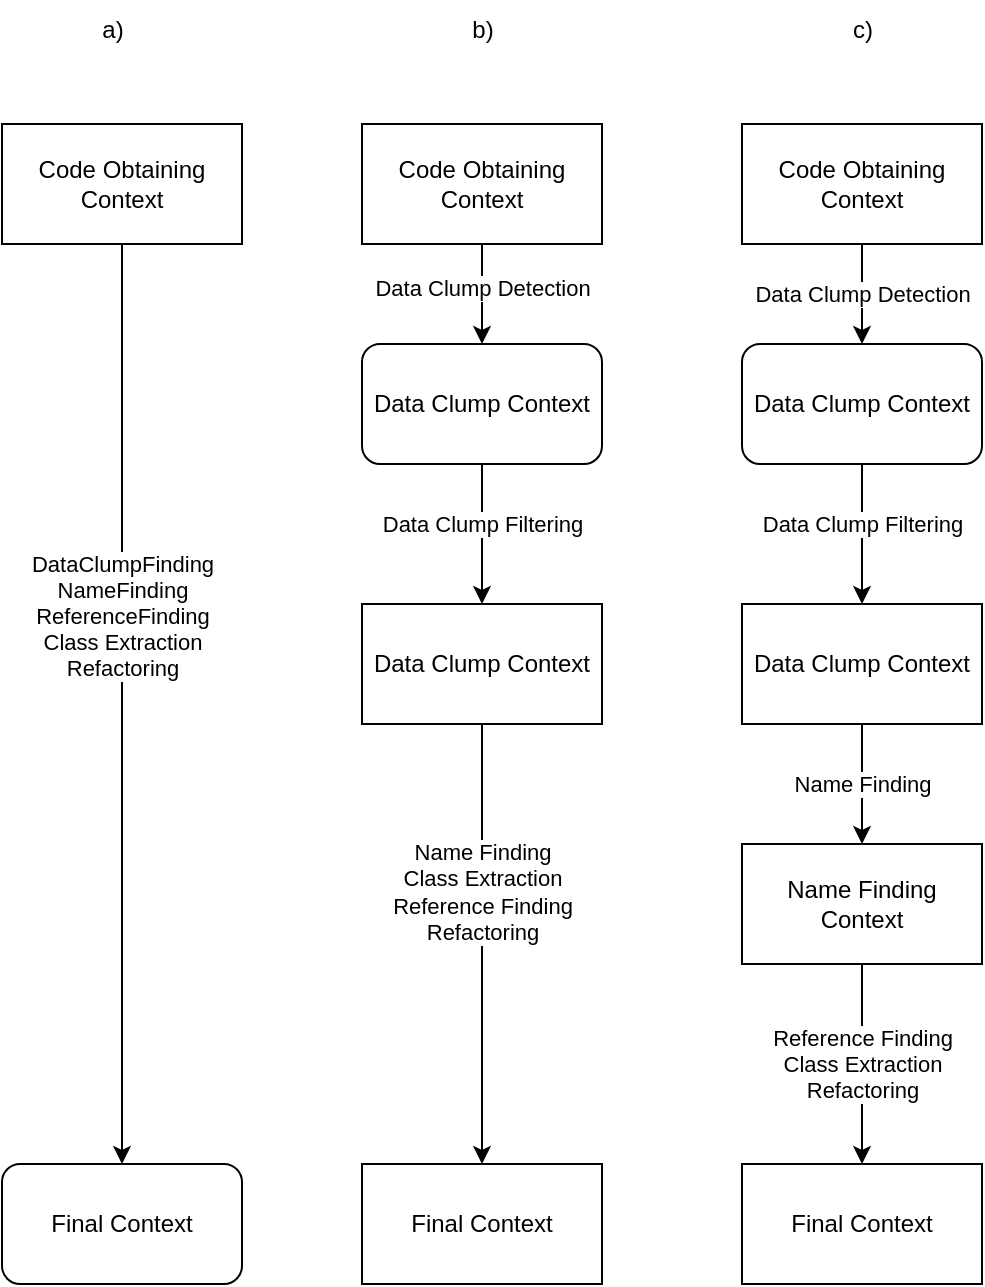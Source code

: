 <mxfile version="24.7.7">
  <diagram name="Page-1" id="ArX6-E-qX-DltAUdqP_X">
    <mxGraphModel dx="779" dy="454" grid="1" gridSize="10" guides="1" tooltips="1" connect="1" arrows="1" fold="1" page="1" pageScale="1" pageWidth="850" pageHeight="1100" math="0" shadow="0">
      <root>
        <mxCell id="0" />
        <mxCell id="1" parent="0" />
        <mxCell id="3d6wcby0HZjyAPFflH3n-1" style="edgeStyle=orthogonalEdgeStyle;rounded=0;orthogonalLoop=1;jettySize=auto;html=1;exitX=0.5;exitY=1;exitDx=0;exitDy=0;" edge="1" parent="1" source="3d6wcby0HZjyAPFflH3n-3" target="3d6wcby0HZjyAPFflH3n-4">
          <mxGeometry relative="1" as="geometry" />
        </mxCell>
        <mxCell id="3d6wcby0HZjyAPFflH3n-2" value="&lt;div&gt;DataClumpFinding&lt;/div&gt;&lt;div&gt;NameFinding&lt;/div&gt;&lt;div&gt;ReferenceFinding&lt;br&gt;&lt;/div&gt;&lt;div&gt;Class Extraction&lt;br&gt;&lt;/div&gt;&lt;div&gt;Refactoring&lt;/div&gt;" style="edgeLabel;html=1;align=center;verticalAlign=middle;resizable=0;points=[];" vertex="1" connectable="0" parent="3d6wcby0HZjyAPFflH3n-1">
          <mxGeometry x="-0.218" y="2" relative="1" as="geometry">
            <mxPoint x="-2" y="6" as="offset" />
          </mxGeometry>
        </mxCell>
        <mxCell id="3d6wcby0HZjyAPFflH3n-3" value="Code Obtaining Context" style="rounded=0;whiteSpace=wrap;html=1;" vertex="1" parent="1">
          <mxGeometry x="40" y="70" width="120" height="60" as="geometry" />
        </mxCell>
        <mxCell id="3d6wcby0HZjyAPFflH3n-4" value="Final Context" style="rounded=1;whiteSpace=wrap;html=1;" vertex="1" parent="1">
          <mxGeometry x="40" y="590" width="120" height="60" as="geometry" />
        </mxCell>
        <mxCell id="3d6wcby0HZjyAPFflH3n-5" style="edgeStyle=orthogonalEdgeStyle;rounded=0;orthogonalLoop=1;jettySize=auto;html=1;exitX=0.5;exitY=1;exitDx=0;exitDy=0;entryX=0.5;entryY=0;entryDx=0;entryDy=0;" edge="1" parent="1" source="3d6wcby0HZjyAPFflH3n-7" target="3d6wcby0HZjyAPFflH3n-10">
          <mxGeometry relative="1" as="geometry" />
        </mxCell>
        <mxCell id="3d6wcby0HZjyAPFflH3n-6" value="Data Clump Detection" style="edgeLabel;html=1;align=center;verticalAlign=middle;resizable=0;points=[];" vertex="1" connectable="0" parent="3d6wcby0HZjyAPFflH3n-5">
          <mxGeometry relative="1" as="geometry">
            <mxPoint as="offset" />
          </mxGeometry>
        </mxCell>
        <mxCell id="3d6wcby0HZjyAPFflH3n-7" value="Code Obtaining Context" style="rounded=0;whiteSpace=wrap;html=1;" vertex="1" parent="1">
          <mxGeometry x="410" y="70" width="120" height="60" as="geometry" />
        </mxCell>
        <mxCell id="3d6wcby0HZjyAPFflH3n-8" style="edgeStyle=orthogonalEdgeStyle;rounded=0;orthogonalLoop=1;jettySize=auto;html=1;exitX=0.5;exitY=1;exitDx=0;exitDy=0;" edge="1" parent="1" source="3d6wcby0HZjyAPFflH3n-10" target="3d6wcby0HZjyAPFflH3n-13">
          <mxGeometry relative="1" as="geometry" />
        </mxCell>
        <mxCell id="3d6wcby0HZjyAPFflH3n-9" value="Data Clump Filtering" style="edgeLabel;html=1;align=center;verticalAlign=middle;resizable=0;points=[];" vertex="1" connectable="0" parent="3d6wcby0HZjyAPFflH3n-8">
          <mxGeometry relative="1" as="geometry">
            <mxPoint y="-5" as="offset" />
          </mxGeometry>
        </mxCell>
        <mxCell id="3d6wcby0HZjyAPFflH3n-10" value="Data Clump Context" style="rounded=1;whiteSpace=wrap;html=1;" vertex="1" parent="1">
          <mxGeometry x="410" y="180" width="120" height="60" as="geometry" />
        </mxCell>
        <mxCell id="3d6wcby0HZjyAPFflH3n-11" style="edgeStyle=orthogonalEdgeStyle;rounded=0;orthogonalLoop=1;jettySize=auto;html=1;exitX=0.5;exitY=1;exitDx=0;exitDy=0;" edge="1" parent="1" source="3d6wcby0HZjyAPFflH3n-13" target="3d6wcby0HZjyAPFflH3n-16">
          <mxGeometry relative="1" as="geometry" />
        </mxCell>
        <mxCell id="3d6wcby0HZjyAPFflH3n-12" value="Name Finding" style="edgeLabel;html=1;align=center;verticalAlign=middle;resizable=0;points=[];" vertex="1" connectable="0" parent="3d6wcby0HZjyAPFflH3n-11">
          <mxGeometry relative="1" as="geometry">
            <mxPoint as="offset" />
          </mxGeometry>
        </mxCell>
        <mxCell id="3d6wcby0HZjyAPFflH3n-13" value="Data Clump Context" style="rounded=0;whiteSpace=wrap;html=1;" vertex="1" parent="1">
          <mxGeometry x="410" y="310" width="120" height="60" as="geometry" />
        </mxCell>
        <mxCell id="3d6wcby0HZjyAPFflH3n-14" style="edgeStyle=orthogonalEdgeStyle;rounded=0;orthogonalLoop=1;jettySize=auto;html=1;exitX=0.5;exitY=1;exitDx=0;exitDy=0;" edge="1" parent="1" source="3d6wcby0HZjyAPFflH3n-16" target="3d6wcby0HZjyAPFflH3n-17">
          <mxGeometry relative="1" as="geometry" />
        </mxCell>
        <mxCell id="3d6wcby0HZjyAPFflH3n-15" value="&lt;div&gt;Reference Finding&lt;/div&gt;&lt;div&gt;Class Extraction&lt;br&gt;&lt;/div&gt;&lt;div&gt;Refactoring&lt;/div&gt;" style="edgeLabel;html=1;align=center;verticalAlign=middle;resizable=0;points=[];" vertex="1" connectable="0" parent="3d6wcby0HZjyAPFflH3n-14">
          <mxGeometry relative="1" as="geometry">
            <mxPoint as="offset" />
          </mxGeometry>
        </mxCell>
        <mxCell id="3d6wcby0HZjyAPFflH3n-16" value="Name Finding Context" style="rounded=0;whiteSpace=wrap;html=1;" vertex="1" parent="1">
          <mxGeometry x="410" y="430" width="120" height="60" as="geometry" />
        </mxCell>
        <mxCell id="3d6wcby0HZjyAPFflH3n-17" value="Final Context" style="rounded=0;whiteSpace=wrap;html=1;" vertex="1" parent="1">
          <mxGeometry x="410" y="590" width="120" height="60" as="geometry" />
        </mxCell>
        <mxCell id="3d6wcby0HZjyAPFflH3n-18" style="edgeStyle=orthogonalEdgeStyle;rounded=0;orthogonalLoop=1;jettySize=auto;html=1;exitX=0.5;exitY=1;exitDx=0;exitDy=0;" edge="1" parent="1" source="3d6wcby0HZjyAPFflH3n-20" target="3d6wcby0HZjyAPFflH3n-23">
          <mxGeometry relative="1" as="geometry" />
        </mxCell>
        <mxCell id="3d6wcby0HZjyAPFflH3n-19" value="&lt;div&gt;Data Clump Detection&lt;/div&gt;" style="edgeLabel;html=1;align=center;verticalAlign=middle;resizable=0;points=[];" vertex="1" connectable="0" parent="3d6wcby0HZjyAPFflH3n-18">
          <mxGeometry x="-0.147" relative="1" as="geometry">
            <mxPoint as="offset" />
          </mxGeometry>
        </mxCell>
        <mxCell id="3d6wcby0HZjyAPFflH3n-20" value="Code Obtaining Context" style="rounded=0;whiteSpace=wrap;html=1;" vertex="1" parent="1">
          <mxGeometry x="220" y="70" width="120" height="60" as="geometry" />
        </mxCell>
        <mxCell id="3d6wcby0HZjyAPFflH3n-21" style="edgeStyle=orthogonalEdgeStyle;rounded=0;orthogonalLoop=1;jettySize=auto;html=1;exitX=0.5;exitY=1;exitDx=0;exitDy=0;entryX=0.5;entryY=0;entryDx=0;entryDy=0;" edge="1" parent="1" source="3d6wcby0HZjyAPFflH3n-23" target="3d6wcby0HZjyAPFflH3n-26">
          <mxGeometry relative="1" as="geometry" />
        </mxCell>
        <mxCell id="3d6wcby0HZjyAPFflH3n-22" value="Data Clump Filtering" style="edgeLabel;html=1;align=center;verticalAlign=middle;resizable=0;points=[];" vertex="1" connectable="0" parent="3d6wcby0HZjyAPFflH3n-21">
          <mxGeometry x="-0.4" y="1" relative="1" as="geometry">
            <mxPoint x="-1" y="9" as="offset" />
          </mxGeometry>
        </mxCell>
        <mxCell id="3d6wcby0HZjyAPFflH3n-23" value="Data Clump Context" style="rounded=1;whiteSpace=wrap;html=1;" vertex="1" parent="1">
          <mxGeometry x="220" y="180" width="120" height="60" as="geometry" />
        </mxCell>
        <mxCell id="3d6wcby0HZjyAPFflH3n-24" style="edgeStyle=orthogonalEdgeStyle;rounded=0;orthogonalLoop=1;jettySize=auto;html=1;exitX=0.5;exitY=1;exitDx=0;exitDy=0;" edge="1" parent="1" source="3d6wcby0HZjyAPFflH3n-26" target="3d6wcby0HZjyAPFflH3n-27">
          <mxGeometry relative="1" as="geometry" />
        </mxCell>
        <mxCell id="3d6wcby0HZjyAPFflH3n-25" value="&lt;div&gt;Name Finding&lt;/div&gt;&lt;div&gt;Class Extraction&lt;/div&gt;&lt;div&gt;Reference Finding&lt;/div&gt;&lt;div&gt;Refactoring&lt;br&gt;&lt;/div&gt;" style="edgeLabel;html=1;align=center;verticalAlign=middle;resizable=0;points=[];" vertex="1" connectable="0" parent="3d6wcby0HZjyAPFflH3n-24">
          <mxGeometry x="-0.286" relative="1" as="geometry">
            <mxPoint y="5" as="offset" />
          </mxGeometry>
        </mxCell>
        <mxCell id="3d6wcby0HZjyAPFflH3n-26" value="Data Clump Context" style="rounded=0;whiteSpace=wrap;html=1;" vertex="1" parent="1">
          <mxGeometry x="220" y="310" width="120" height="60" as="geometry" />
        </mxCell>
        <mxCell id="3d6wcby0HZjyAPFflH3n-27" value="Final Context" style="rounded=0;whiteSpace=wrap;html=1;" vertex="1" parent="1">
          <mxGeometry x="220" y="590" width="120" height="60" as="geometry" />
        </mxCell>
        <mxCell id="3d6wcby0HZjyAPFflH3n-28" value="a)" style="text;html=1;align=center;verticalAlign=middle;resizable=0;points=[];autosize=1;strokeColor=none;fillColor=none;" vertex="1" parent="1">
          <mxGeometry x="80" y="8" width="30" height="30" as="geometry" />
        </mxCell>
        <mxCell id="3d6wcby0HZjyAPFflH3n-29" value="b)" style="text;html=1;align=center;verticalAlign=middle;resizable=0;points=[];autosize=1;strokeColor=none;fillColor=none;" vertex="1" parent="1">
          <mxGeometry x="265" y="8" width="30" height="30" as="geometry" />
        </mxCell>
        <mxCell id="3d6wcby0HZjyAPFflH3n-30" value="c)" style="text;html=1;align=center;verticalAlign=middle;resizable=0;points=[];autosize=1;strokeColor=none;fillColor=none;" vertex="1" parent="1">
          <mxGeometry x="455" y="8" width="30" height="30" as="geometry" />
        </mxCell>
      </root>
    </mxGraphModel>
  </diagram>
</mxfile>
